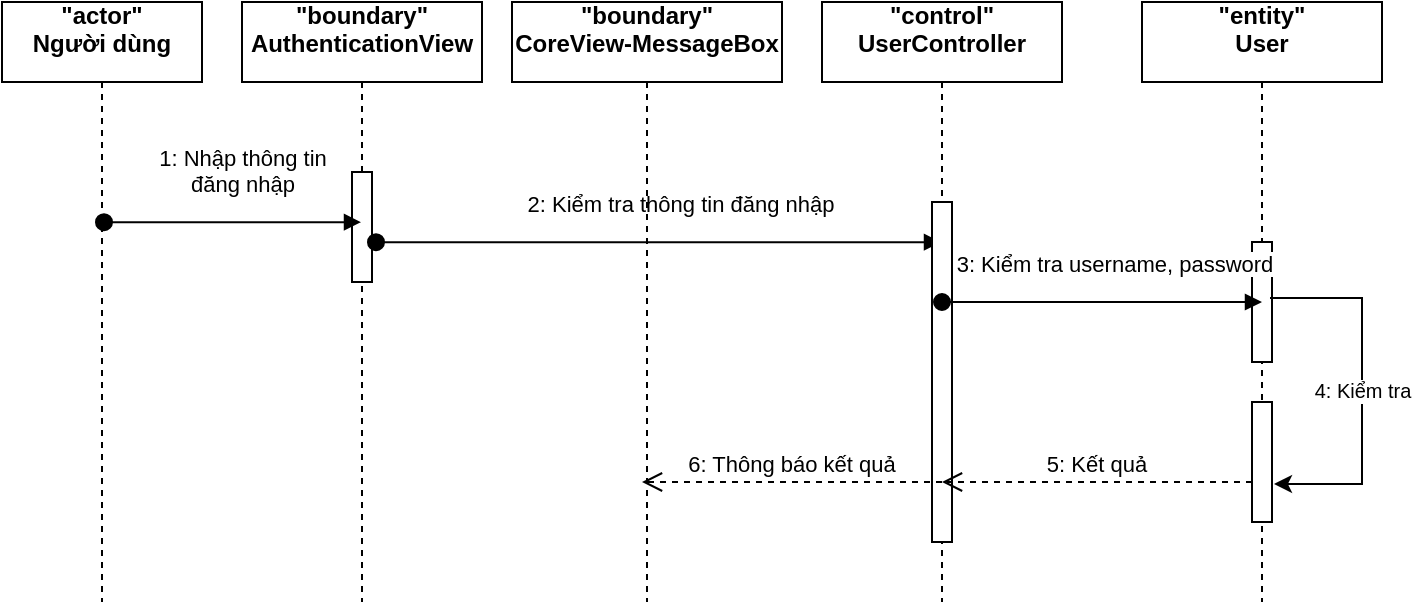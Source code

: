 <mxfile version="15.5.8" type="github">
  <diagram id="kgpKYQtTHZ0yAKxKKP6v" name="Page-1">
    <mxGraphModel dx="812" dy="481" grid="1" gridSize="10" guides="1" tooltips="1" connect="1" arrows="1" fold="1" page="1" pageScale="1" pageWidth="850" pageHeight="1100" math="0" shadow="0">
      <root>
        <mxCell id="0" />
        <mxCell id="1" parent="0" />
        <mxCell id="3nuBFxr9cyL0pnOWT2aG-1" value="&quot;actor&quot;&#xa;Người dùng&#xa;" style="shape=umlLifeline;perimeter=lifelinePerimeter;container=1;collapsible=0;recursiveResize=0;rounded=0;shadow=0;strokeWidth=1;fontStyle=1" parent="1" vertex="1">
          <mxGeometry x="110" y="80" width="100" height="300" as="geometry" />
        </mxCell>
        <mxCell id="3nuBFxr9cyL0pnOWT2aG-5" value="&quot;boundary&quot;&#xa;AuthenticationView&#xa;" style="shape=umlLifeline;perimeter=lifelinePerimeter;container=1;collapsible=0;recursiveResize=0;rounded=0;shadow=0;strokeWidth=1;fontStyle=1" parent="1" vertex="1">
          <mxGeometry x="230" y="80" width="120" height="300" as="geometry" />
        </mxCell>
        <mxCell id="3nuBFxr9cyL0pnOWT2aG-6" value="" style="points=[];perimeter=orthogonalPerimeter;rounded=0;shadow=0;strokeWidth=1;" parent="3nuBFxr9cyL0pnOWT2aG-5" vertex="1">
          <mxGeometry x="55" y="85" width="10" height="55" as="geometry" />
        </mxCell>
        <mxCell id="KFKGkG7VKPks62WZXjRc-9" value="2: Kiểm tra thông tin đăng nhập" style="verticalAlign=bottom;startArrow=oval;endArrow=block;startSize=8;shadow=0;strokeWidth=1;exitX=0.51;exitY=0.367;exitDx=0;exitDy=0;exitPerimeter=0;" edge="1" parent="3nuBFxr9cyL0pnOWT2aG-5" target="KFKGkG7VKPks62WZXjRc-3">
          <mxGeometry x="0.081" y="10" relative="1" as="geometry">
            <mxPoint x="67" y="120.1" as="sourcePoint" />
            <mxPoint x="195.5" y="120.1" as="targetPoint" />
            <mxPoint as="offset" />
          </mxGeometry>
        </mxCell>
        <mxCell id="KFKGkG7VKPks62WZXjRc-1" value="&quot;boundary&quot;&#xa;CoreView-MessageBox&#xa;" style="shape=umlLifeline;perimeter=lifelinePerimeter;container=1;collapsible=0;recursiveResize=0;rounded=0;shadow=0;strokeWidth=1;fontStyle=1" vertex="1" parent="1">
          <mxGeometry x="365" y="80" width="135" height="300" as="geometry" />
        </mxCell>
        <mxCell id="KFKGkG7VKPks62WZXjRc-3" value="&quot;control&quot;&#xa;UserController&#xa;" style="shape=umlLifeline;perimeter=lifelinePerimeter;container=1;collapsible=0;recursiveResize=0;rounded=0;shadow=0;strokeWidth=1;fontStyle=1" vertex="1" parent="1">
          <mxGeometry x="520" y="80" width="120" height="300" as="geometry" />
        </mxCell>
        <mxCell id="KFKGkG7VKPks62WZXjRc-4" value="" style="points=[];perimeter=orthogonalPerimeter;rounded=0;shadow=0;strokeWidth=1;" vertex="1" parent="KFKGkG7VKPks62WZXjRc-3">
          <mxGeometry x="55" y="100" width="10" height="170" as="geometry" />
        </mxCell>
        <mxCell id="KFKGkG7VKPks62WZXjRc-19" value="5: Kết quả" style="verticalAlign=bottom;endArrow=open;dashed=1;endSize=8;exitX=0;exitY=0.95;shadow=0;strokeWidth=1;" edge="1" parent="KFKGkG7VKPks62WZXjRc-3">
          <mxGeometry relative="1" as="geometry">
            <mxPoint x="60" y="240" as="targetPoint" />
            <mxPoint x="215" y="240.0" as="sourcePoint" />
          </mxGeometry>
        </mxCell>
        <mxCell id="KFKGkG7VKPks62WZXjRc-20" value="6: Thông báo kết quả" style="verticalAlign=bottom;endArrow=open;dashed=1;endSize=8;exitX=0;exitY=0.95;shadow=0;strokeWidth=1;" edge="1" parent="KFKGkG7VKPks62WZXjRc-3">
          <mxGeometry relative="1" as="geometry">
            <mxPoint x="-90" y="240" as="targetPoint" />
            <mxPoint x="60" y="240.0" as="sourcePoint" />
          </mxGeometry>
        </mxCell>
        <mxCell id="KFKGkG7VKPks62WZXjRc-5" value="&quot;entity&quot;&#xa;User&#xa;" style="shape=umlLifeline;perimeter=lifelinePerimeter;container=1;collapsible=0;recursiveResize=0;rounded=0;shadow=0;strokeWidth=1;fontStyle=1" vertex="1" parent="1">
          <mxGeometry x="680" y="80" width="120" height="300" as="geometry" />
        </mxCell>
        <mxCell id="KFKGkG7VKPks62WZXjRc-6" value="" style="points=[];perimeter=orthogonalPerimeter;rounded=0;shadow=0;strokeWidth=1;" vertex="1" parent="KFKGkG7VKPks62WZXjRc-5">
          <mxGeometry x="55" y="120" width="10" height="60" as="geometry" />
        </mxCell>
        <mxCell id="KFKGkG7VKPks62WZXjRc-10" value="3: Kiểm tra username, password" style="verticalAlign=bottom;startArrow=oval;endArrow=block;startSize=8;shadow=0;strokeWidth=1;" edge="1" parent="KFKGkG7VKPks62WZXjRc-5" source="KFKGkG7VKPks62WZXjRc-3">
          <mxGeometry x="0.081" y="10" relative="1" as="geometry">
            <mxPoint x="-75" y="149.5" as="sourcePoint" />
            <mxPoint x="60" y="150" as="targetPoint" />
            <mxPoint as="offset" />
          </mxGeometry>
        </mxCell>
        <mxCell id="KFKGkG7VKPks62WZXjRc-12" value="" style="points=[];perimeter=orthogonalPerimeter;rounded=0;shadow=0;strokeWidth=1;" vertex="1" parent="KFKGkG7VKPks62WZXjRc-5">
          <mxGeometry x="55" y="200" width="10" height="60" as="geometry" />
        </mxCell>
        <mxCell id="KFKGkG7VKPks62WZXjRc-13" value="" style="endArrow=classic;html=1;rounded=0;fontSize=10;exitX=0.9;exitY=0.467;exitDx=0;exitDy=0;exitPerimeter=0;entryX=1.1;entryY=0.683;entryDx=0;entryDy=0;entryPerimeter=0;" edge="1" parent="KFKGkG7VKPks62WZXjRc-5" source="KFKGkG7VKPks62WZXjRc-6" target="KFKGkG7VKPks62WZXjRc-12">
          <mxGeometry relative="1" as="geometry">
            <mxPoint x="-340" y="170" as="sourcePoint" />
            <mxPoint x="-180" y="170" as="targetPoint" />
            <Array as="points">
              <mxPoint x="110" y="148" />
              <mxPoint x="110" y="241" />
            </Array>
          </mxGeometry>
        </mxCell>
        <mxCell id="KFKGkG7VKPks62WZXjRc-14" value="4: Kiểm tra" style="edgeLabel;resizable=0;html=1;align=center;verticalAlign=middle;fontSize=10;" connectable="0" vertex="1" parent="KFKGkG7VKPks62WZXjRc-13">
          <mxGeometry relative="1" as="geometry" />
        </mxCell>
        <mxCell id="KFKGkG7VKPks62WZXjRc-7" value="1: Nhập thông tin &#xa;đăng nhập" style="verticalAlign=bottom;startArrow=oval;endArrow=block;startSize=8;shadow=0;strokeWidth=1;exitX=0.51;exitY=0.367;exitDx=0;exitDy=0;exitPerimeter=0;" edge="1" parent="1" source="3nuBFxr9cyL0pnOWT2aG-1" target="3nuBFxr9cyL0pnOWT2aG-5">
          <mxGeometry x="0.081" y="10" relative="1" as="geometry">
            <mxPoint x="160" y="180" as="sourcePoint" />
            <mxPoint x="220" y="180" as="targetPoint" />
            <mxPoint as="offset" />
          </mxGeometry>
        </mxCell>
      </root>
    </mxGraphModel>
  </diagram>
</mxfile>
